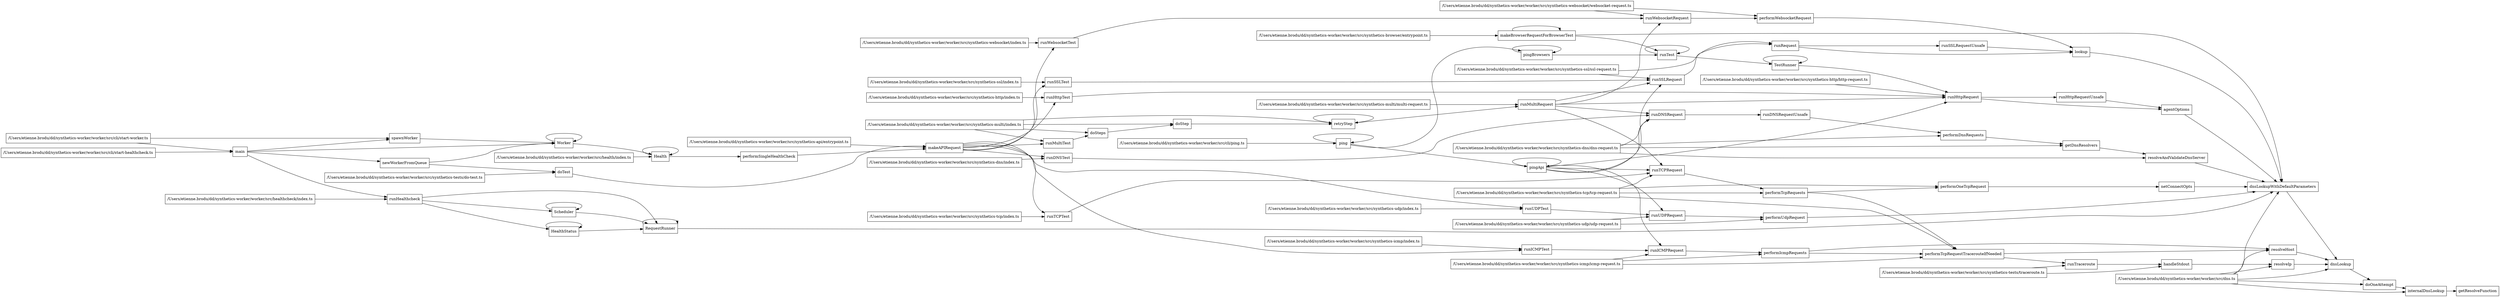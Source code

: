 digraph configDependents {
  rankdir=LR;
  node [shape=box]
  "Health" -> "Health"
  "/Users/etienne.brodu/dd/synthetics-worker/worker/src/health/index.ts" -> "Health"
  "Worker" -> "Health"
  "HealthStatus" -> "HealthStatus"
  "runHealthcheck" -> "HealthStatus"
  "RequestRunner" -> "RequestRunner"
  "HealthStatus" -> "RequestRunner"
  "Scheduler" -> "RequestRunner"
  "runHealthcheck" -> "RequestRunner"
  "Scheduler" -> "Scheduler"
  "runHealthcheck" -> "Scheduler"
  "TestRunner" -> "TestRunner"
  "runTest" -> "TestRunner"
  "Worker" -> "Worker"
  "spawnWorker" -> "Worker"
  "main" -> "Worker"
  "newWorkerFromQueue" -> "Worker"
  "runHttpRequest" -> "agentOptions"
  "runHttpRequestUnsafe" -> "agentOptions"
  "/Users/etienne.brodu/dd/synthetics-worker/worker/src/dns.ts" -> "dnsLookup"
  "dnsLookupWithDefaultParameters" -> "dnsLookup"
  "resolveHost" -> "dnsLookup"
  "resolveIp" -> "dnsLookup"
  "/Users/etienne.brodu/dd/synthetics-worker/worker/src/dns.ts" -> "dnsLookupWithDefaultParameters"
  "resolveAndValidateDnsServer" -> "dnsLookupWithDefaultParameters"
  "agentOptions" -> "dnsLookupWithDefaultParameters"
  "lookup" -> "dnsLookupWithDefaultParameters"
  "netConnectOpts" -> "dnsLookupWithDefaultParameters"
  "makeBrowserRequestForBrowserTest" -> "dnsLookupWithDefaultParameters"
  "performUdpRequest" -> "dnsLookupWithDefaultParameters"
  "RequestRunner" -> "dnsLookupWithDefaultParameters"
  "/Users/etienne.brodu/dd/synthetics-worker/worker/src/dns.ts" -> "doOneAttempt"
  "dnsLookup" -> "doOneAttempt"
  "doSteps" -> "doStep"
  "/Users/etienne.brodu/dd/synthetics-worker/worker/src/synthetics-multi/index.ts" -> "doStep"
  "runMultiTest" -> "doSteps"
  "/Users/etienne.brodu/dd/synthetics-worker/worker/src/synthetics-multi/index.ts" -> "doSteps"
  "/Users/etienne.brodu/dd/synthetics-worker/worker/src/synthetics-tests/do-test.ts" -> "doTest"
  "newWorkerFromQueue" -> "doTest"
  "performDnsRequests" -> "getDnsResolvers"
  "/Users/etienne.brodu/dd/synthetics-worker/worker/src/synthetics-dns/dns-request.ts" -> "getDnsResolvers"
  "internalDnsLookup" -> "getResolveFunction"
  "/Users/etienne.brodu/dd/synthetics-worker/worker/src/synthetics-tests/traceroute.ts" -> "handleStdout"
  "runTraceroute" -> "handleStdout"
  "/Users/etienne.brodu/dd/synthetics-worker/worker/src/dns.ts" -> "internalDnsLookup"
  "doOneAttempt" -> "internalDnsLookup"
  "runRequest" -> "lookup"
  "runSSLRequestUnsafe" -> "lookup"
  "performWebsocketRequest" -> "lookup"
  "/Users/etienne.brodu/dd/synthetics-worker/worker/src/cli/start-worker.ts" -> "main"
  "/Users/etienne.brodu/dd/synthetics-worker/worker/src/cli/start-healthcheck.ts" -> "main"
  "/Users/etienne.brodu/dd/synthetics-worker/worker/src/synthetics-api/entrypoint.ts" -> "makeAPIRequest"
  "doTest" -> "makeAPIRequest"
  "performSingleHealthCheck" -> "makeAPIRequest"
  "/Users/etienne.brodu/dd/synthetics-worker/worker/src/synthetics-browser/entrypoint.ts" -> "makeBrowserRequestForBrowserTest"
  "makeBrowserRequestForBrowserTest" -> "makeBrowserRequestForBrowserTest"
  "performOneTcpRequest" -> "netConnectOpts"
  "main" -> "newWorkerFromQueue"
  "runDNSRequestUnsafe" -> "performDnsRequests"
  "/Users/etienne.brodu/dd/synthetics-worker/worker/src/synthetics-dns/dns-request.ts" -> "performDnsRequests"
  "runICMPRequest" -> "performIcmpRequests"
  "/Users/etienne.brodu/dd/synthetics-worker/worker/src/synthetics-icmp/icmp-request.ts" -> "performIcmpRequests"
  "performTcpRequests" -> "performOneTcpRequest"
  "/Users/etienne.brodu/dd/synthetics-worker/worker/src/synthetics-tcp/tcp-request.ts" -> "performOneTcpRequest"
  "Health" -> "performSingleHealthCheck"
  "performTcpRequests" -> "performTcpRequestTracerouteIfNeeded"
  "/Users/etienne.brodu/dd/synthetics-worker/worker/src/synthetics-tcp/tcp-request.ts" -> "performTcpRequestTracerouteIfNeeded"
  "performIcmpRequests" -> "performTcpRequestTracerouteIfNeeded"
  "/Users/etienne.brodu/dd/synthetics-worker/worker/src/synthetics-icmp/icmp-request.ts" -> "performTcpRequestTracerouteIfNeeded"
  "runTCPRequest" -> "performTcpRequests"
  "/Users/etienne.brodu/dd/synthetics-worker/worker/src/synthetics-tcp/tcp-request.ts" -> "performTcpRequests"
  "runUDPRequest" -> "performUdpRequest"
  "/Users/etienne.brodu/dd/synthetics-worker/worker/src/synthetics-udp/udp-request.ts" -> "performUdpRequest"
  "runWebsocketRequest" -> "performWebsocketRequest"
  "/Users/etienne.brodu/dd/synthetics-worker/worker/src/synthetics-websocket/websocket-request.ts" -> "performWebsocketRequest"
  "ping" -> "ping"
  "/Users/etienne.brodu/dd/synthetics-worker/worker/src/cli/ping.ts" -> "ping"
  "pingApi" -> "pingApi"
  "ping" -> "pingApi"
  "pingBrowsers" -> "pingBrowsers"
  "ping" -> "pingBrowsers"
  "getDnsResolvers" -> "resolveAndValidateDnsServer"
  "/Users/etienne.brodu/dd/synthetics-worker/worker/src/synthetics-dns/dns-request.ts" -> "resolveAndValidateDnsServer"
  "/Users/etienne.brodu/dd/synthetics-worker/worker/src/dns.ts" -> "resolveHost"
  "performIcmpRequests" -> "resolveHost"
  "performTcpRequestTracerouteIfNeeded" -> "resolveHost"
  "/Users/etienne.brodu/dd/synthetics-worker/worker/src/dns.ts" -> "resolveIp"
  "handleStdout" -> "resolveIp"
  "doStep" -> "retryStep"
  "/Users/etienne.brodu/dd/synthetics-worker/worker/src/synthetics-multi/index.ts" -> "retryStep"
  "retryStep" -> "retryStep"
  "/Users/etienne.brodu/dd/synthetics-worker/worker/src/synthetics-dns/dns-request.ts" -> "runDNSRequest"
  "runDNSTest" -> "runDNSRequest"
  "runMultiRequest" -> "runDNSRequest"
  "pingApi" -> "runDNSRequest"
  "runDNSRequest" -> "runDNSRequestUnsafe"
  "/Users/etienne.brodu/dd/synthetics-worker/worker/src/synthetics-dns/index.ts" -> "runDNSTest"
  "makeAPIRequest" -> "runDNSTest"
  "/Users/etienne.brodu/dd/synthetics-worker/worker/src/healthcheck/index.ts" -> "runHealthcheck"
  "main" -> "runHealthcheck"
  "/Users/etienne.brodu/dd/synthetics-worker/worker/src/synthetics-http/http-request.ts" -> "runHttpRequest"
  "runHttpTest" -> "runHttpRequest"
  "runMultiRequest" -> "runHttpRequest"
  "TestRunner" -> "runHttpRequest"
  "pingApi" -> "runHttpRequest"
  "runHttpRequest" -> "runHttpRequestUnsafe"
  "/Users/etienne.brodu/dd/synthetics-worker/worker/src/synthetics-http/index.ts" -> "runHttpTest"
  "makeAPIRequest" -> "runHttpTest"
  "/Users/etienne.brodu/dd/synthetics-worker/worker/src/synthetics-icmp/icmp-request.ts" -> "runICMPRequest"
  "runICMPTest" -> "runICMPRequest"
  "pingApi" -> "runICMPRequest"
  "/Users/etienne.brodu/dd/synthetics-worker/worker/src/synthetics-icmp/index.ts" -> "runICMPTest"
  "makeAPIRequest" -> "runICMPTest"
  "/Users/etienne.brodu/dd/synthetics-worker/worker/src/synthetics-multi/multi-request.ts" -> "runMultiRequest"
  "retryStep" -> "runMultiRequest"
  "/Users/etienne.brodu/dd/synthetics-worker/worker/src/synthetics-multi/index.ts" -> "runMultiTest"
  "makeAPIRequest" -> "runMultiTest"
  "/Users/etienne.brodu/dd/synthetics-worker/worker/src/synthetics-ssl/ssl-request.ts" -> "runRequest"
  "runSSLRequest" -> "runRequest"
  "/Users/etienne.brodu/dd/synthetics-worker/worker/src/synthetics-ssl/ssl-request.ts" -> "runSSLRequest"
  "runSSLTest" -> "runSSLRequest"
  "runMultiRequest" -> "runSSLRequest"
  "pingApi" -> "runSSLRequest"
  "runRequest" -> "runSSLRequestUnsafe"
  "/Users/etienne.brodu/dd/synthetics-worker/worker/src/synthetics-ssl/index.ts" -> "runSSLTest"
  "makeAPIRequest" -> "runSSLTest"
  "/Users/etienne.brodu/dd/synthetics-worker/worker/src/synthetics-tcp/tcp-request.ts" -> "runTCPRequest"
  "runTCPTest" -> "runTCPRequest"
  "runMultiRequest" -> "runTCPRequest"
  "pingApi" -> "runTCPRequest"
  "/Users/etienne.brodu/dd/synthetics-worker/worker/src/synthetics-tcp/index.ts" -> "runTCPTest"
  "makeAPIRequest" -> "runTCPTest"
  "runTest" -> "runTest"
  "makeBrowserRequestForBrowserTest" -> "runTest"
  "pingBrowsers" -> "runTest"
  "/Users/etienne.brodu/dd/synthetics-worker/worker/src/synthetics-tests/traceroute.ts" -> "runTraceroute"
  "performTcpRequestTracerouteIfNeeded" -> "runTraceroute"
  "/Users/etienne.brodu/dd/synthetics-worker/worker/src/synthetics-udp/udp-request.ts" -> "runUDPRequest"
  "runUDPTest" -> "runUDPRequest"
  "pingApi" -> "runUDPRequest"
  "/Users/etienne.brodu/dd/synthetics-worker/worker/src/synthetics-udp/index.ts" -> "runUDPTest"
  "makeAPIRequest" -> "runUDPTest"
  "/Users/etienne.brodu/dd/synthetics-worker/worker/src/synthetics-websocket/websocket-request.ts" -> "runWebsocketRequest"
  "runWebsocketTest" -> "runWebsocketRequest"
  "runMultiRequest" -> "runWebsocketRequest"
  "/Users/etienne.brodu/dd/synthetics-worker/worker/src/synthetics-websocket/index.ts" -> "runWebsocketTest"
  "makeAPIRequest" -> "runWebsocketTest"
  "/Users/etienne.brodu/dd/synthetics-worker/worker/src/cli/start-worker.ts" -> "spawnWorker"
  "main" -> "spawnWorker"
}